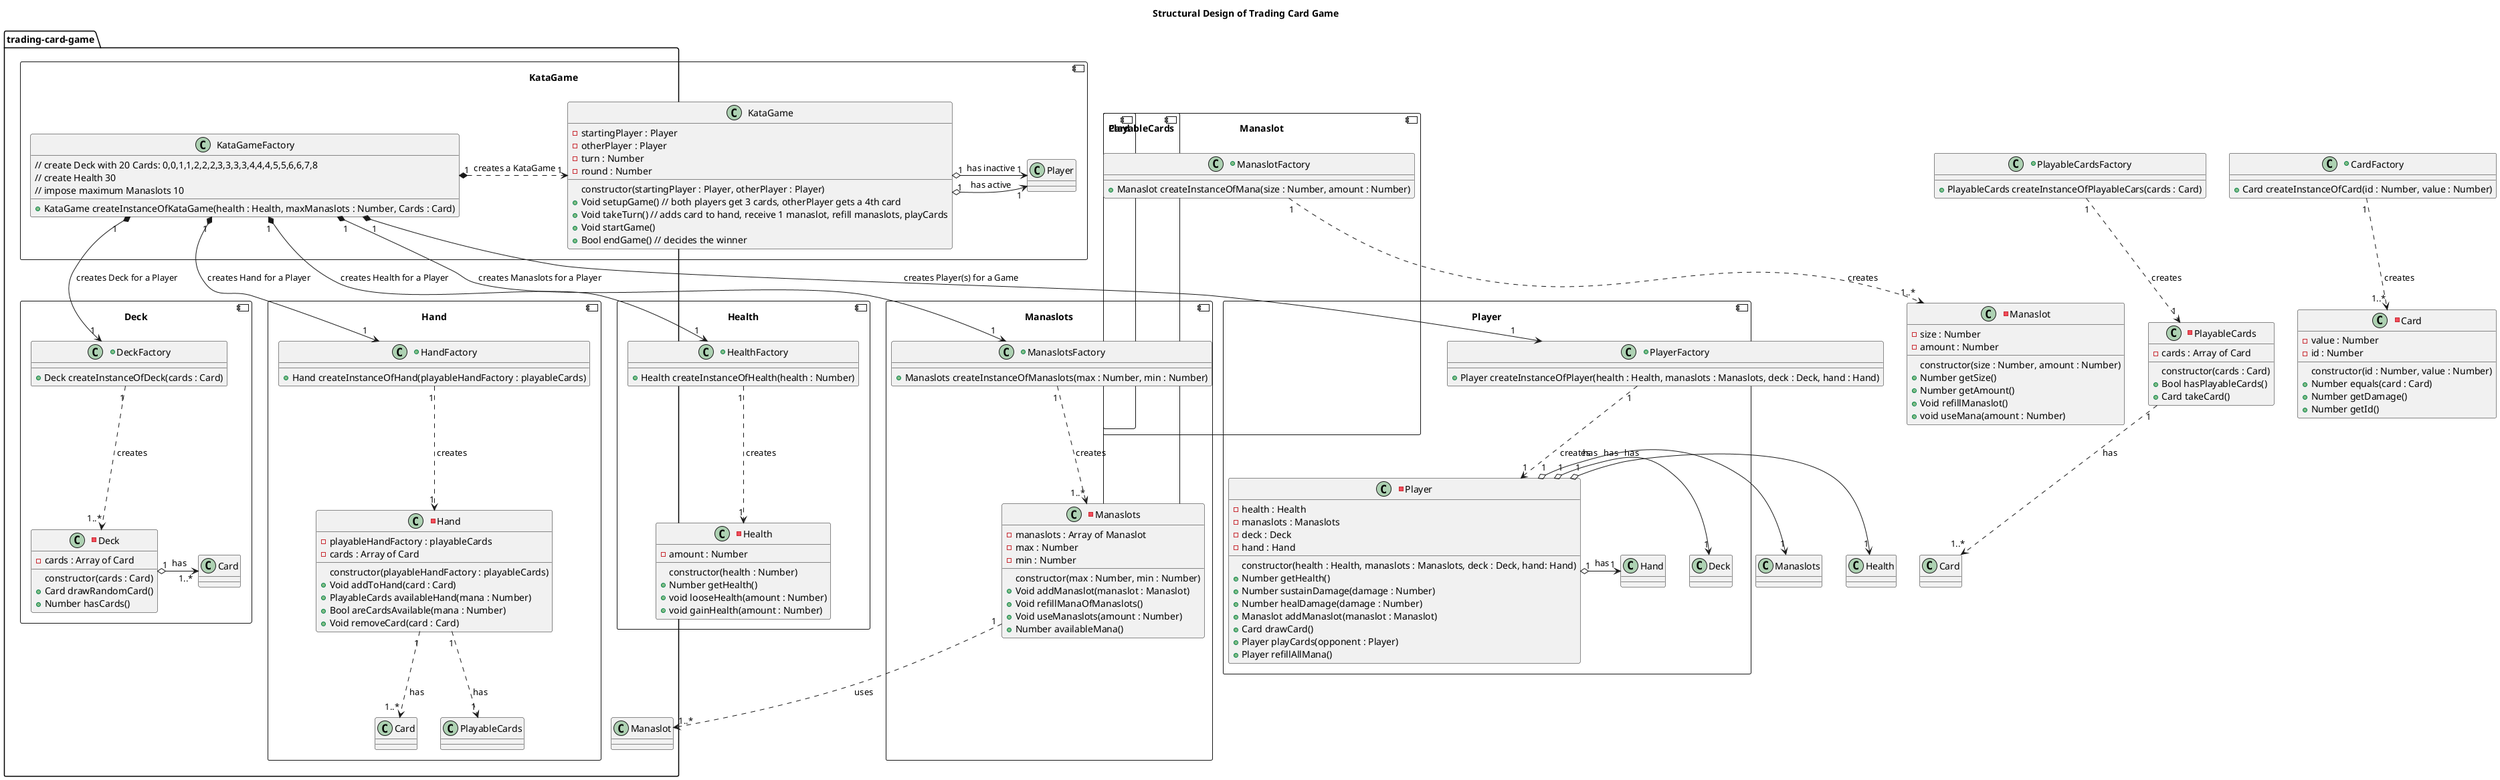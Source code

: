 @startuml
title Structural Design of Trading Card Game
package "trading-card-game" {

  component "Card" {
        +class CardFactory {
          +Card createInstanceOfCard(id : Number, value : Number)
        }
        -class Card {
          constructor(id : Number, value : Number)
          -value : Number
          -id : Number
          +Number equals(card : Card)
          +Number getDamage()
          +Number getId()
        }
        CardFactory "1" ..> "1..*" Card : " creates"
   }

  component "Deck" {
        +class DeckFactory {
          +Deck createInstanceOfDeck(cards : Card)
        }
        -class Deck {
          constructor(cards : Card)
          -cards : Array of Card
          +Card drawRandomCard()
          +Number hasCards()
        }
        DeckFactory "1" ..> "1..*" Deck : " creates"
        Deck "1" o-> "1..*" Card : " has"
   }

  component "Hand" {
         +class HandFactory {
           +Hand createInstanceOfHand(playableHandFactory : playableCards)
         }
         -class Hand {
           constructor(playableHandFactory : playableCards)
           -playableHandFactory : playableCards
           -cards : Array of Card
           +Void addToHand(card : Card)
           +PlayableCards availableHand(mana : Number)
           +Bool areCardsAvailable(mana : Number)
           +Void removeCard(card : Card)
         }
         HandFactory "1" ..> "1" Hand : " creates"
         Hand "1" ..> "1..*" Card : " has"
         Hand "1" ..> "1" PlayableCards : " has"
  }

  component "PlayableCards" {
        +class PlayableCardsFactory {
          +PlayableCards createInstanceOfPlayableCars(cards : Card)
        }
        -class PlayableCards {
          constructor(cards : Card)
          -cards : Array of Card
          +Bool hasPlayableCards()
          +Card takeCard()
        }
        PlayableCardsFactory "1" ..> "1" PlayableCards : " creates"
        PlayableCards "1" ..> "1..*" Card : " has"
  }

  component "Health" {
         +class HealthFactory {
           +Health createInstanceOfHealth(health : Number)
         }
         -class Health {
            constructor(health : Number)
            -amount : Number
            +Number getHealth()
            +void looseHealth(amount : Number)
            +void gainHealth(amount : Number)
         }
         HealthFactory "1" ..> "1" Health : " creates"
  }

  component "Manaslot" {
         +class ManaslotFactory {
           +Manaslot createInstanceOfMana(size : Number, amount : Number)
         }
         -class Manaslot {
           constructor(size : Number, amount : Number)
           -size : Number
           -amount : Number
           +Number getSize()
           +Number getAmount()
           +Void refillManaslot()
           +void useMana(amount : Number)
         }
         ManaslotFactory "1" ..> "1..*" Manaslot : " creates"
  }

  component "Manaslots" {
         +class ManaslotsFactory {
           +Manaslots createInstanceOfManaslots(max : Number, min : Number)
         }
         -class Manaslots {
           constructor(max : Number, min : Number)
           -manaslots : Array of Manaslot
           -max : Number
           -min : Number
           +Void addManaslot(manaslot : Manaslot)
           +Void refillManaOfManaslots()
           +Void useManaslots(amount : Number)
           +Number availableMana()
         }
         ManaslotsFactory "1" ..> "1..*" Manaslots : " creates"
         Manaslots "1" ..> "1..*" Manaslot : " uses"
  }

  component "Player" {
         +class PlayerFactory {
           +Player createInstanceOfPlayer(health : Health, manaslots : Manaslots, deck : Deck, hand : Hand)
         }
         -class Player {
           constructor(health : Health, manaslots : Manaslots, deck : Deck, hand: Hand)
           -health : Health
           -manaslots : Manaslots
           -deck : Deck
           -hand : Hand
           +Number getHealth()
           +Number sustainDamage(damage : Number)
           +Number healDamage(damage : Number)
           +Manaslot addManaslot(manaslot : Manaslot)
           +Card drawCard()
           +Player playCards(opponent : Player)
           +Player refillAllMana()
         }
         PlayerFactory "1" ..> "1" Player : " creates"
         Player "1" o-> "1" Health : " has"
         Player "1" o-> "1" Manaslots : " has"
         Player "1" o-> "1" Deck : " has"
         Player "1" o-> "1" Hand : " has"
  }

  component "KataGame" {
         class KataGameFactory {
           +KataGame createInstanceOfKataGame(health : Health, maxManaslots : Number, Cards : Card)
            // create Deck with 20 Cards: 0,0,1,1,2,2,2,3,3,3,3,4,4,4,5,5,6,6,7,8
            // create Health 30
            // impose maximum Manaslots 10
         }
         class KataGame {
           constructor(startingPlayer : Player, otherPlayer : Player)
           -startingPlayer : Player
           -otherPlayer : Player
           -turn : Number
           -round : Number
           +Void setupGame() // both players get 3 cards, otherPlayer gets a 4th card
           +Void takeTurn() // adds card to hand, receive 1 manaslot, refill manaslots, playCards
           +Void startGame()
           +Bool endGame() // decides the winner
         }
         KataGameFactory "1" *--> "1" HealthFactory : " creates Health for a Player"
         KataGameFactory "1" *--> "1" DeckFactory : " creates Deck for a Player"
         KataGameFactory "1" *--> "1" ManaslotsFactory : " creates Manaslots for a Player"
         KataGameFactory "1" *--> "1" HandFactory : " creates Hand for a Player"
         KataGameFactory "1" *--> "1" PlayerFactory : " creates Player(s) for a Game"
         KataGameFactory "1" *.> "1" KataGame : " creates a KataGame"
         KataGame "1" o-> "1" Player : " has active"
         KataGame "1" o-> "1" Player : " has inactive"
  }
}
@enduml